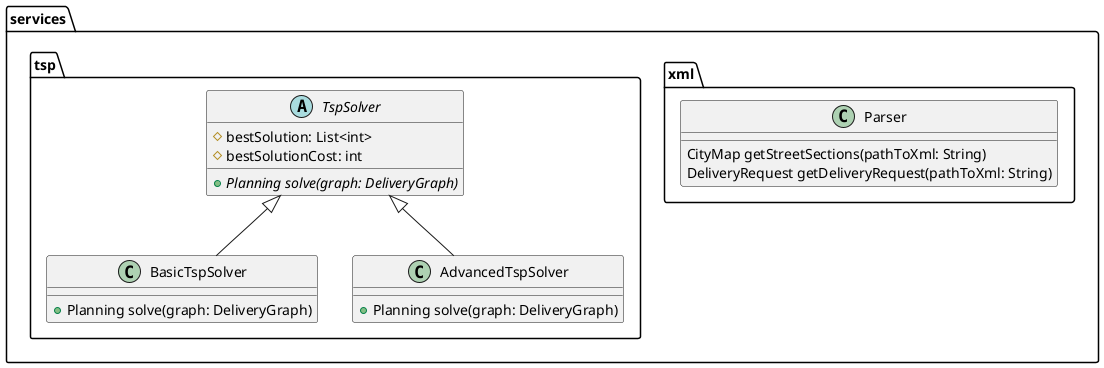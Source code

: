 @startuml

package services {
    package xml {
        class Parser {
            CityMap getStreetSections(pathToXml: String)
            DeliveryRequest getDeliveryRequest(pathToXml: String)
        }
    }

    package tsp {
        abstract class TspSolver {
            #bestSolution: List<int>
            #bestSolutionCost: int
            +{abstract} Planning solve(graph: DeliveryGraph)
        }

        class BasicTspSolver {
            +Planning solve(graph: DeliveryGraph)
        }

        class AdvancedTspSolver {
            +Planning solve(graph: DeliveryGraph)
        }

        TspSolver <|-- BasicTspSolver
        TspSolver <|-- AdvancedTspSolver

    }
}



@enduml
